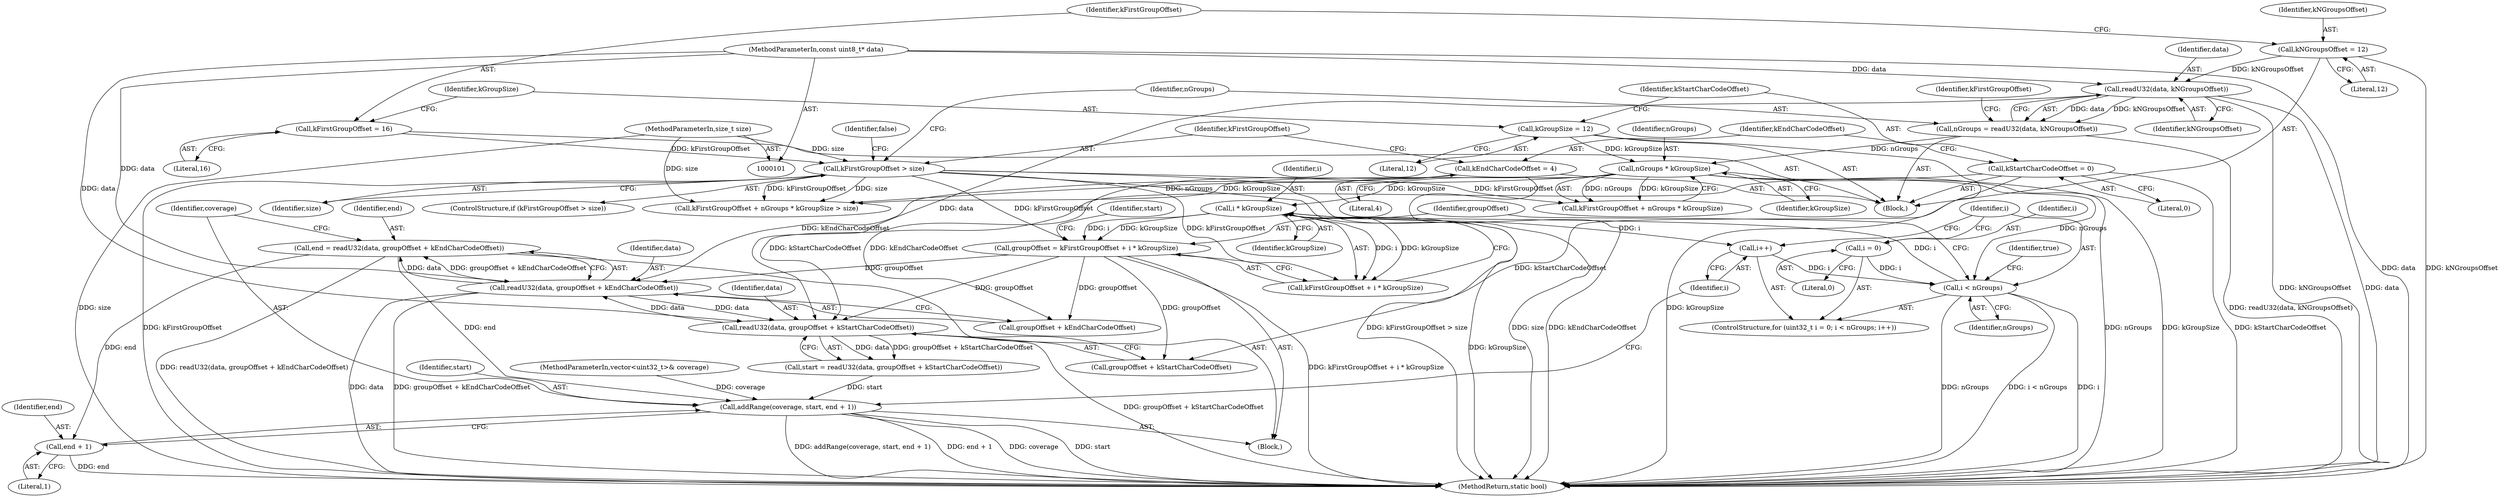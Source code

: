 digraph "1_Android_ed4c8d79153baab7f26562afb8930652dfbf853b@API" {
"1000178" [label="(Call,end = readU32(data, groupOffset + kEndCharCodeOffset))"];
"1000180" [label="(Call,readU32(data, groupOffset + kEndCharCodeOffset))"];
"1000172" [label="(Call,readU32(data, groupOffset + kStartCharCodeOffset))"];
"1000136" [label="(Call,readU32(data, kNGroupsOffset))"];
"1000103" [label="(MethodParameterIn,const uint8_t* data)"];
"1000107" [label="(Call,kNGroupsOffset = 12)"];
"1000162" [label="(Call,groupOffset = kFirstGroupOffset + i * kGroupSize)"];
"1000127" [label="(Call,kFirstGroupOffset > size)"];
"1000111" [label="(Call,kFirstGroupOffset = 16)"];
"1000104" [label="(MethodParameterIn,size_t size)"];
"1000166" [label="(Call,i * kGroupSize)"];
"1000155" [label="(Call,i < nGroups)"];
"1000158" [label="(Call,i++)"];
"1000152" [label="(Call,i = 0)"];
"1000143" [label="(Call,nGroups * kGroupSize)"];
"1000134" [label="(Call,nGroups = readU32(data, kNGroupsOffset))"];
"1000115" [label="(Call,kGroupSize = 12)"];
"1000119" [label="(Call,kStartCharCodeOffset = 0)"];
"1000123" [label="(Call,kEndCharCodeOffset = 4)"];
"1000185" [label="(Call,addRange(coverage, start, end + 1))"];
"1000188" [label="(Call,end + 1)"];
"1000108" [label="(Identifier,kNGroupsOffset)"];
"1000116" [label="(Identifier,kGroupSize)"];
"1000189" [label="(Identifier,end)"];
"1000109" [label="(Literal,12)"];
"1000142" [label="(Identifier,kFirstGroupOffset)"];
"1000111" [label="(Call,kFirstGroupOffset = 16)"];
"1000117" [label="(Literal,12)"];
"1000125" [label="(Literal,4)"];
"1000138" [label="(Identifier,kNGroupsOffset)"];
"1000102" [label="(MethodParameterIn,vector<uint32_t>& coverage)"];
"1000170" [label="(Call,start = readU32(data, groupOffset + kStartCharCodeOffset))"];
"1000182" [label="(Call,groupOffset + kEndCharCodeOffset)"];
"1000179" [label="(Identifier,end)"];
"1000163" [label="(Identifier,groupOffset)"];
"1000145" [label="(Identifier,kGroupSize)"];
"1000157" [label="(Identifier,nGroups)"];
"1000136" [label="(Call,readU32(data, kNGroupsOffset))"];
"1000167" [label="(Identifier,i)"];
"1000120" [label="(Identifier,kStartCharCodeOffset)"];
"1000115" [label="(Call,kGroupSize = 12)"];
"1000180" [label="(Call,readU32(data, groupOffset + kEndCharCodeOffset))"];
"1000144" [label="(Identifier,nGroups)"];
"1000166" [label="(Call,i * kGroupSize)"];
"1000127" [label="(Call,kFirstGroupOffset > size)"];
"1000174" [label="(Call,groupOffset + kStartCharCodeOffset)"];
"1000119" [label="(Call,kStartCharCodeOffset = 0)"];
"1000124" [label="(Identifier,kEndCharCodeOffset)"];
"1000178" [label="(Call,end = readU32(data, groupOffset + kEndCharCodeOffset))"];
"1000141" [label="(Call,kFirstGroupOffset + nGroups * kGroupSize)"];
"1000113" [label="(Literal,16)"];
"1000193" [label="(MethodReturn,static bool)"];
"1000135" [label="(Identifier,nGroups)"];
"1000173" [label="(Identifier,data)"];
"1000123" [label="(Call,kEndCharCodeOffset = 4)"];
"1000129" [label="(Identifier,size)"];
"1000190" [label="(Literal,1)"];
"1000186" [label="(Identifier,coverage)"];
"1000137" [label="(Identifier,data)"];
"1000168" [label="(Identifier,kGroupSize)"];
"1000156" [label="(Identifier,i)"];
"1000150" [label="(ControlStructure,for (uint32_t i = 0; i < nGroups; i++))"];
"1000152" [label="(Call,i = 0)"];
"1000187" [label="(Identifier,start)"];
"1000112" [label="(Identifier,kFirstGroupOffset)"];
"1000159" [label="(Identifier,i)"];
"1000128" [label="(Identifier,kFirstGroupOffset)"];
"1000172" [label="(Call,readU32(data, groupOffset + kStartCharCodeOffset))"];
"1000192" [label="(Identifier,true)"];
"1000158" [label="(Call,i++)"];
"1000107" [label="(Call,kNGroupsOffset = 12)"];
"1000185" [label="(Call,addRange(coverage, start, end + 1))"];
"1000181" [label="(Identifier,data)"];
"1000134" [label="(Call,nGroups = readU32(data, kNGroupsOffset))"];
"1000155" [label="(Call,i < nGroups)"];
"1000171" [label="(Identifier,start)"];
"1000121" [label="(Literal,0)"];
"1000103" [label="(MethodParameterIn,const uint8_t* data)"];
"1000160" [label="(Block,)"];
"1000162" [label="(Call,groupOffset = kFirstGroupOffset + i * kGroupSize)"];
"1000164" [label="(Call,kFirstGroupOffset + i * kGroupSize)"];
"1000143" [label="(Call,nGroups * kGroupSize)"];
"1000154" [label="(Literal,0)"];
"1000126" [label="(ControlStructure,if (kFirstGroupOffset > size))"];
"1000104" [label="(MethodParameterIn,size_t size)"];
"1000132" [label="(Identifier,false)"];
"1000153" [label="(Identifier,i)"];
"1000105" [label="(Block,)"];
"1000140" [label="(Call,kFirstGroupOffset + nGroups * kGroupSize > size)"];
"1000188" [label="(Call,end + 1)"];
"1000178" -> "1000160"  [label="AST: "];
"1000178" -> "1000180"  [label="CFG: "];
"1000179" -> "1000178"  [label="AST: "];
"1000180" -> "1000178"  [label="AST: "];
"1000186" -> "1000178"  [label="CFG: "];
"1000178" -> "1000193"  [label="DDG: readU32(data, groupOffset + kEndCharCodeOffset)"];
"1000180" -> "1000178"  [label="DDG: data"];
"1000180" -> "1000178"  [label="DDG: groupOffset + kEndCharCodeOffset"];
"1000178" -> "1000185"  [label="DDG: end"];
"1000178" -> "1000188"  [label="DDG: end"];
"1000180" -> "1000182"  [label="CFG: "];
"1000181" -> "1000180"  [label="AST: "];
"1000182" -> "1000180"  [label="AST: "];
"1000180" -> "1000193"  [label="DDG: data"];
"1000180" -> "1000193"  [label="DDG: groupOffset + kEndCharCodeOffset"];
"1000180" -> "1000172"  [label="DDG: data"];
"1000172" -> "1000180"  [label="DDG: data"];
"1000103" -> "1000180"  [label="DDG: data"];
"1000162" -> "1000180"  [label="DDG: groupOffset"];
"1000123" -> "1000180"  [label="DDG: kEndCharCodeOffset"];
"1000172" -> "1000170"  [label="AST: "];
"1000172" -> "1000174"  [label="CFG: "];
"1000173" -> "1000172"  [label="AST: "];
"1000174" -> "1000172"  [label="AST: "];
"1000170" -> "1000172"  [label="CFG: "];
"1000172" -> "1000193"  [label="DDG: groupOffset + kStartCharCodeOffset"];
"1000172" -> "1000170"  [label="DDG: data"];
"1000172" -> "1000170"  [label="DDG: groupOffset + kStartCharCodeOffset"];
"1000136" -> "1000172"  [label="DDG: data"];
"1000103" -> "1000172"  [label="DDG: data"];
"1000162" -> "1000172"  [label="DDG: groupOffset"];
"1000119" -> "1000172"  [label="DDG: kStartCharCodeOffset"];
"1000136" -> "1000134"  [label="AST: "];
"1000136" -> "1000138"  [label="CFG: "];
"1000137" -> "1000136"  [label="AST: "];
"1000138" -> "1000136"  [label="AST: "];
"1000134" -> "1000136"  [label="CFG: "];
"1000136" -> "1000193"  [label="DDG: kNGroupsOffset"];
"1000136" -> "1000193"  [label="DDG: data"];
"1000136" -> "1000134"  [label="DDG: data"];
"1000136" -> "1000134"  [label="DDG: kNGroupsOffset"];
"1000103" -> "1000136"  [label="DDG: data"];
"1000107" -> "1000136"  [label="DDG: kNGroupsOffset"];
"1000103" -> "1000101"  [label="AST: "];
"1000103" -> "1000193"  [label="DDG: data"];
"1000107" -> "1000105"  [label="AST: "];
"1000107" -> "1000109"  [label="CFG: "];
"1000108" -> "1000107"  [label="AST: "];
"1000109" -> "1000107"  [label="AST: "];
"1000112" -> "1000107"  [label="CFG: "];
"1000107" -> "1000193"  [label="DDG: kNGroupsOffset"];
"1000162" -> "1000160"  [label="AST: "];
"1000162" -> "1000164"  [label="CFG: "];
"1000163" -> "1000162"  [label="AST: "];
"1000164" -> "1000162"  [label="AST: "];
"1000171" -> "1000162"  [label="CFG: "];
"1000162" -> "1000193"  [label="DDG: kFirstGroupOffset + i * kGroupSize"];
"1000127" -> "1000162"  [label="DDG: kFirstGroupOffset"];
"1000166" -> "1000162"  [label="DDG: i"];
"1000166" -> "1000162"  [label="DDG: kGroupSize"];
"1000162" -> "1000174"  [label="DDG: groupOffset"];
"1000162" -> "1000182"  [label="DDG: groupOffset"];
"1000127" -> "1000126"  [label="AST: "];
"1000127" -> "1000129"  [label="CFG: "];
"1000128" -> "1000127"  [label="AST: "];
"1000129" -> "1000127"  [label="AST: "];
"1000132" -> "1000127"  [label="CFG: "];
"1000135" -> "1000127"  [label="CFG: "];
"1000127" -> "1000193"  [label="DDG: kFirstGroupOffset > size"];
"1000127" -> "1000193"  [label="DDG: size"];
"1000127" -> "1000193"  [label="DDG: kFirstGroupOffset"];
"1000111" -> "1000127"  [label="DDG: kFirstGroupOffset"];
"1000104" -> "1000127"  [label="DDG: size"];
"1000127" -> "1000140"  [label="DDG: kFirstGroupOffset"];
"1000127" -> "1000140"  [label="DDG: size"];
"1000127" -> "1000141"  [label="DDG: kFirstGroupOffset"];
"1000127" -> "1000164"  [label="DDG: kFirstGroupOffset"];
"1000111" -> "1000105"  [label="AST: "];
"1000111" -> "1000113"  [label="CFG: "];
"1000112" -> "1000111"  [label="AST: "];
"1000113" -> "1000111"  [label="AST: "];
"1000116" -> "1000111"  [label="CFG: "];
"1000104" -> "1000101"  [label="AST: "];
"1000104" -> "1000193"  [label="DDG: size"];
"1000104" -> "1000140"  [label="DDG: size"];
"1000166" -> "1000164"  [label="AST: "];
"1000166" -> "1000168"  [label="CFG: "];
"1000167" -> "1000166"  [label="AST: "];
"1000168" -> "1000166"  [label="AST: "];
"1000164" -> "1000166"  [label="CFG: "];
"1000166" -> "1000193"  [label="DDG: kGroupSize"];
"1000166" -> "1000158"  [label="DDG: i"];
"1000166" -> "1000164"  [label="DDG: i"];
"1000166" -> "1000164"  [label="DDG: kGroupSize"];
"1000155" -> "1000166"  [label="DDG: i"];
"1000143" -> "1000166"  [label="DDG: kGroupSize"];
"1000155" -> "1000150"  [label="AST: "];
"1000155" -> "1000157"  [label="CFG: "];
"1000156" -> "1000155"  [label="AST: "];
"1000157" -> "1000155"  [label="AST: "];
"1000163" -> "1000155"  [label="CFG: "];
"1000192" -> "1000155"  [label="CFG: "];
"1000155" -> "1000193"  [label="DDG: nGroups"];
"1000155" -> "1000193"  [label="DDG: i < nGroups"];
"1000155" -> "1000193"  [label="DDG: i"];
"1000158" -> "1000155"  [label="DDG: i"];
"1000152" -> "1000155"  [label="DDG: i"];
"1000143" -> "1000155"  [label="DDG: nGroups"];
"1000158" -> "1000150"  [label="AST: "];
"1000158" -> "1000159"  [label="CFG: "];
"1000159" -> "1000158"  [label="AST: "];
"1000156" -> "1000158"  [label="CFG: "];
"1000152" -> "1000150"  [label="AST: "];
"1000152" -> "1000154"  [label="CFG: "];
"1000153" -> "1000152"  [label="AST: "];
"1000154" -> "1000152"  [label="AST: "];
"1000156" -> "1000152"  [label="CFG: "];
"1000143" -> "1000141"  [label="AST: "];
"1000143" -> "1000145"  [label="CFG: "];
"1000144" -> "1000143"  [label="AST: "];
"1000145" -> "1000143"  [label="AST: "];
"1000141" -> "1000143"  [label="CFG: "];
"1000143" -> "1000193"  [label="DDG: nGroups"];
"1000143" -> "1000193"  [label="DDG: kGroupSize"];
"1000143" -> "1000140"  [label="DDG: nGroups"];
"1000143" -> "1000140"  [label="DDG: kGroupSize"];
"1000143" -> "1000141"  [label="DDG: nGroups"];
"1000143" -> "1000141"  [label="DDG: kGroupSize"];
"1000134" -> "1000143"  [label="DDG: nGroups"];
"1000115" -> "1000143"  [label="DDG: kGroupSize"];
"1000134" -> "1000105"  [label="AST: "];
"1000135" -> "1000134"  [label="AST: "];
"1000142" -> "1000134"  [label="CFG: "];
"1000134" -> "1000193"  [label="DDG: readU32(data, kNGroupsOffset)"];
"1000115" -> "1000105"  [label="AST: "];
"1000115" -> "1000117"  [label="CFG: "];
"1000116" -> "1000115"  [label="AST: "];
"1000117" -> "1000115"  [label="AST: "];
"1000120" -> "1000115"  [label="CFG: "];
"1000115" -> "1000193"  [label="DDG: kGroupSize"];
"1000119" -> "1000105"  [label="AST: "];
"1000119" -> "1000121"  [label="CFG: "];
"1000120" -> "1000119"  [label="AST: "];
"1000121" -> "1000119"  [label="AST: "];
"1000124" -> "1000119"  [label="CFG: "];
"1000119" -> "1000193"  [label="DDG: kStartCharCodeOffset"];
"1000119" -> "1000174"  [label="DDG: kStartCharCodeOffset"];
"1000123" -> "1000105"  [label="AST: "];
"1000123" -> "1000125"  [label="CFG: "];
"1000124" -> "1000123"  [label="AST: "];
"1000125" -> "1000123"  [label="AST: "];
"1000128" -> "1000123"  [label="CFG: "];
"1000123" -> "1000193"  [label="DDG: kEndCharCodeOffset"];
"1000123" -> "1000182"  [label="DDG: kEndCharCodeOffset"];
"1000185" -> "1000160"  [label="AST: "];
"1000185" -> "1000188"  [label="CFG: "];
"1000186" -> "1000185"  [label="AST: "];
"1000187" -> "1000185"  [label="AST: "];
"1000188" -> "1000185"  [label="AST: "];
"1000159" -> "1000185"  [label="CFG: "];
"1000185" -> "1000193"  [label="DDG: addRange(coverage, start, end + 1)"];
"1000185" -> "1000193"  [label="DDG: end + 1"];
"1000185" -> "1000193"  [label="DDG: coverage"];
"1000185" -> "1000193"  [label="DDG: start"];
"1000102" -> "1000185"  [label="DDG: coverage"];
"1000170" -> "1000185"  [label="DDG: start"];
"1000188" -> "1000190"  [label="CFG: "];
"1000189" -> "1000188"  [label="AST: "];
"1000190" -> "1000188"  [label="AST: "];
"1000188" -> "1000193"  [label="DDG: end"];
}
